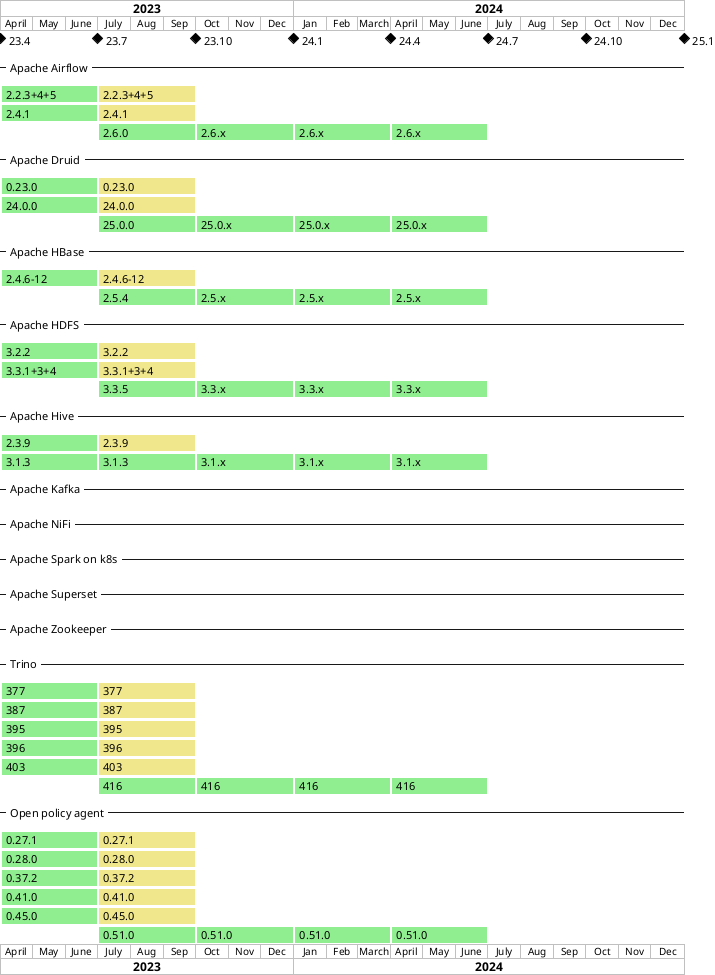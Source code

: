 @startgantt product-versions
printscale monthly
Project starts the 2023-04-01

[23.4]  happens 2023-04-01
[23.7]  happens 2023-07-01 and displays on same row as [23.4]
[23.10] happens 2023-10-01 and displays on same row as [23.4]
[24.1]  happens 2024-01-01 and displays on same row as [23.4]
[24.4]  happens 2024-04-01 and displays on same row as [23.4]
[24.7]  happens 2024-07-01 and displays on same row as [23.4]
[24.10] happens 2024-10-01 and displays on same row as [23.4]
[25.1]  happens 2025-01-01 and displays on same row as [23.4]

-- Apache Airflow --
[2.2.3+4+5]    starts 2023-04-01 and ends 2023-07-01 and is colored in LightGreen
[2.2.3+4+5 ]   starts 2023-07-01 and ends 2023-10-01 and is colored in Khaki
[2.2.3+4+5 ]   displays on same row as [2.2.3+4+5]
[2.4.1]        starts 2023-04-01 and ends 2023-07-01 and is colored in LightGreen
[2.4.1 ]       starts 2023-07-01 and ends 2023-10-01 and is colored in Khaki
[2.4.1 ]       displays on same row as [2.4.1]
[2.6.0]        starts 2023-07-01 and ends 2023-10-01 and is colored in LightGreen
[2.6.x]        starts 2023-10-01 and ends 2024-01-01 and is colored in LightGreen
[2.6.x]        displays on same row as [2.6.0]
[2.6.x ]       starts 2024-01-01 and ends 2024-04-01 and is colored in LightGreen
[2.6.x ]       displays on same row as [2.6.0]
[2.6.x  ]      starts 2024-04-01 and ends 2024-07-01 and is colored in LightGreen
[2.6.x  ]      displays on same row as [2.6.0]

-- Apache Druid --
[0.23.0]       starts 2023-04-01 and ends 2023-07-01 and is colored in LightGreen
[0.23.0 ]      starts 2023-07-01 and ends 2023-10-01 and is colored in Khaki
[0.23.0 ]      displays on same row as [0.23.0]
[24.0.0]       starts 2023-04-01 and ends 2023-07-01 and is colored in LightGreen
[24.0.0 ]      starts 2023-07-01 and ends 2023-10-01 and is colored in Khaki
[24.0.0 ]      displays on same row as [24.0.0]
[25.0.0]       starts 2023-07-01 and ends 2023-10-01 and is colored in LightGreen
[25.0.x]       starts 2023-10-01 and ends 2024-01-01 and is colored in LightGreen
[25.0.x]       displays on same row as [25.0.0]
[25.0.x ]      starts 2024-01-01 and ends 2024-04-01 and is colored in LightGreen
[25.0.x ]      displays on same row as [25.0.0]
[25.0.x  ]     starts 2024-04-01 and ends 2024-07-01 and is colored in LightGreen
[25.0.x  ]     displays on same row as [25.0.0]

-- Apache HBase --
[2.4.6-12]     starts 2023-04-01 and ends 2023-07-01 and is colored in LightGreen
[2.4.6-12 ]    starts 2023-07-01 and ends 2023-10-01 and is colored in Khaki
[2.4.6-12 ]    displays on same row as [2.4.6-12]
[2.5.4]        starts 2023-07-01 and ends 2023-10-01 and is colored in LightGreen
[2.5.x]        starts 2023-10-01 and ends 2024-01-01 and is colored in LightGreen
[2.5.x]        displays on same row as [2.5.4]
[2.5.x ]       starts 2024-01-01 and ends 2024-04-01 and is colored in LightGreen
[2.5.x ]       displays on same row as [2.5.4]
[2.5.x  ]      starts 2024-04-01 and ends 2024-07-01 and is colored in LightGreen
[2.5.x  ]      displays on same row as [2.5.4]

-- Apache HDFS --
[3.2.2]        starts 2023-04-01 and ends 2023-07-01 and is colored in LightGreen
[3.2.2 ]       starts 2023-07-01 and ends 2023-10-01 and is colored in Khaki
[3.2.2 ]       displays on same row as [3.2.2]
[3.3.1+3+4]    starts 2023-04-01 and ends 2023-07-01 and is colored in LightGreen
[3.3.1+3+4 ]   starts 2023-07-01 and ends 2023-10-01 and is colored in Khaki
[3.3.1+3+4 ]   displays on same row as [3.3.1+3+4]
[3.3.5]        starts 2023-07-01 and ends 2023-10-01 and is colored in LightGreen
[3.3.x]        starts 2023-10-01 and ends 2024-01-01 and is colored in LightGreen
[3.3.x]        displays on same row as [3.3.5]
[3.3.x ]       starts 2024-01-01 and ends 2024-04-01 and is colored in LightGreen
[3.3.x ]       displays on same row as [3.3.5]
[3.3.x  ]      starts 2024-04-01 and ends 2024-07-01 and is colored in LightGreen
[3.3.x  ]      displays on same row as [3.3.5]

-- Apache Hive --
[2.3.9]        starts 2023-04-01 and ends 2023-07-01 and is colored in LightGreen
[2.3.9 ]       starts 2023-07-01 and ends 2023-10-01 and is colored in Khaki
[2.3.9 ]       displays on same row as [2.3.9]
[3.1.3]        starts 2023-04-01 and ends 2023-07-01 and is colored in LightGreen
[3.1.3 ]       starts 2023-07-01 and ends 2023-10-01 and is colored in LightGreen
[3.1.3 ]       displays on same row as [3.1.3]
[3.1.x ]       starts 2023-10-01 and ends 2024-01-01 and is colored in LightGreen
[3.1.x ]       displays on same row as [3.1.3]
[3.1.x  ]      starts 2024-01-01 and ends 2024-04-01 and is colored in LightGreen
[3.1.x  ]      displays on same row as [3.1.3]
[3.1.x   ]     starts 2024-04-01 and ends 2024-07-01 and is colored in LightGreen
[3.1.x   ]     displays on same row as [3.1.3]

-- Apache Kafka --
-- Apache NiFi --
-- Apache Spark on k8s --
-- Apache Superset --
-- Apache Zookeeper --
-- Trino --
[377]          starts 2023-04-01 and ends 2023-07-01 and is colored in LightGreen
[377 ]         starts 2023-07-01 and ends 2023-10-01 and is colored in Khaki
[377 ]         displays on same row as [377]
[387]          starts 2023-04-01 and ends 2023-07-01 and is colored in LightGreen
[387 ]         starts 2023-07-01 and ends 2023-10-01 and is colored in Khaki
[387 ]         displays on same row as [387]
[395]          starts 2023-04-01 and ends 2023-07-01 and is colored in LightGreen
[395 ]         starts 2023-07-01 and ends 2023-10-01 and is colored in Khaki
[395 ]         displays on same row as [395]
[396]          starts 2023-04-01 and ends 2023-07-01 and is colored in LightGreen
[396 ]         starts 2023-07-01 and ends 2023-10-01 and is colored in Khaki
[396 ]         displays on same row as [396]
[403]          starts 2023-04-01 and ends 2023-07-01 and is colored in LightGreen
[403 ]         starts 2023-07-01 and ends 2023-10-01 and is colored in Khaki
[403 ]         displays on same row as [403]
[416]          starts 2023-07-01 and ends 2023-10-01 and is colored in LightGreen
[416 ]         starts 2023-10-01 and ends 2024-01-01 and is colored in LightGreen
[416 ]         displays on same row as [416]
[416  ]        starts 2024-01-01 and ends 2024-04-01 and is colored in LightGreen
[416  ]        displays on same row as [416]
[416   ]       starts 2024-04-01 and ends 2024-07-01 and is colored in LightGreen
[416   ]       displays on same row as [416]

-- Open policy agent --
[0.27.1]       starts 2023-04-01 and ends 2023-07-01 and is colored in LightGreen
[0.27.1 ]      starts 2023-07-01 and ends 2023-10-01 and is colored in Khaki
[0.27.1 ]      displays on same row as [0.27.1]
[0.28.0]       starts 2023-04-01 and ends 2023-07-01 and is colored in LightGreen
[0.28.0 ]      starts 2023-07-01 and ends 2023-10-01 and is colored in Khaki
[0.28.0 ]      displays on same row as [0.28.0]
[0.37.2]       starts 2023-04-01 and ends 2023-07-01 and is colored in LightGreen
[0.37.2 ]      starts 2023-07-01 and ends 2023-10-01 and is colored in Khaki
[0.37.2 ]      displays on same row as [0.37.2]
[0.41.0]       starts 2023-04-01 and ends 2023-07-01 and is colored in LightGreen
[0.41.0 ]      starts 2023-07-01 and ends 2023-10-01 and is colored in Khaki
[0.41.0 ]      displays on same row as [0.41.0]
[0.45.0]       starts 2023-04-01 and ends 2023-07-01 and is colored in LightGreen
[0.45.0 ]      starts 2023-07-01 and ends 2023-10-01 and is colored in Khaki
[0.45.0 ]      displays on same row as [0.45.0]
[0.51.0]       starts 2023-07-01 and ends 2023-10-01 and is colored in LightGreen
[0.51.0 ]      starts 2023-10-01 and ends 2024-01-01 and is colored in LightGreen
[0.51.0 ]      displays on same row as [0.51.0]
[0.51.0  ]     starts 2024-01-01 and ends 2024-04-01 and is colored in LightGreen
[0.51.0  ]     displays on same row as [0.51.0]
[0.51.0   ]    starts 2024-04-01 and ends 2024-07-01 and is colored in LightGreen
[0.51.0   ]    displays on same row as [0.51.0]

@endgantt